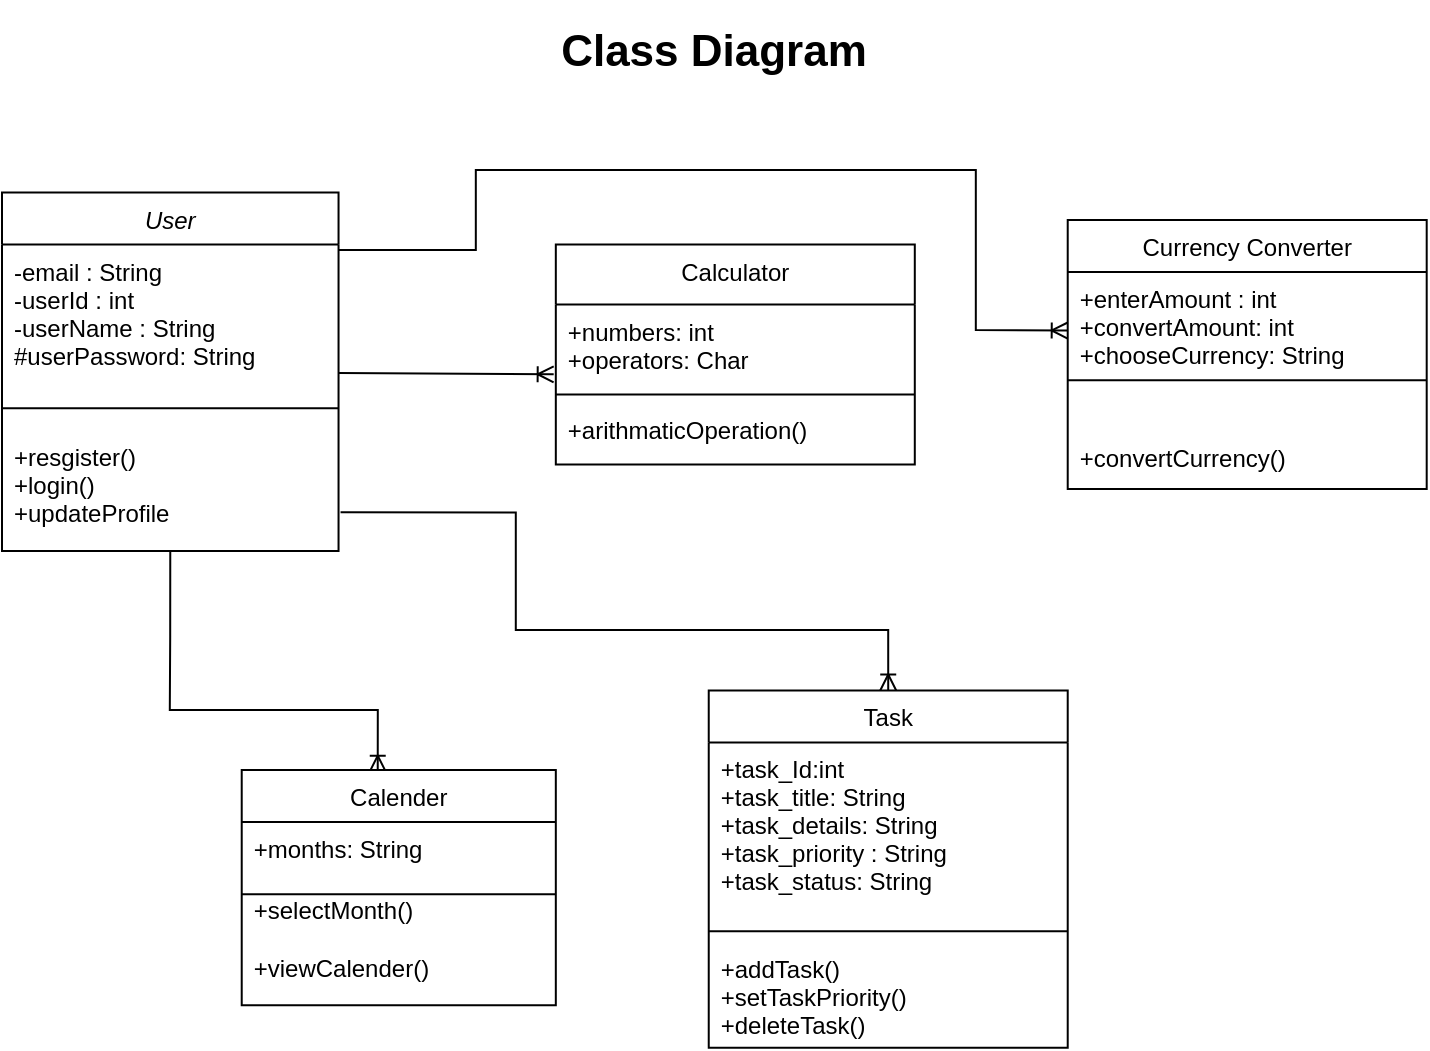 <mxfile version="20.8.16" type="device"><diagram id="C5RBs43oDa-KdzZeNtuy" name="Page-1"><mxGraphModel dx="1050" dy="621" grid="1" gridSize="10" guides="1" tooltips="1" connect="1" arrows="1" fold="1" page="1" pageScale="1" pageWidth="1169" pageHeight="827" math="0" shadow="0"><root><mxCell id="WIyWlLk6GJQsqaUBKTNV-0"/><mxCell id="WIyWlLk6GJQsqaUBKTNV-1" parent="WIyWlLk6GJQsqaUBKTNV-0"/><mxCell id="3G_nqtKBuznjA8db-Nge-6" value="" style="group" parent="WIyWlLk6GJQsqaUBKTNV-1" vertex="1" connectable="0"><mxGeometry x="228.0" y="151.995" width="712.35" height="522.935" as="geometry"/></mxCell><mxCell id="Jzywt6QjfIOVta-LIc7C-18" value="&lt;b style=&quot;font-size: 22px;&quot;&gt;&lt;font style=&quot;font-size: 22px;&quot;&gt;Class Diagram&lt;/font&gt;&lt;/b&gt;" style="text;html=1;strokeColor=none;fillColor=none;align=center;verticalAlign=middle;whiteSpace=wrap;rounded=0;container=0;fontSize=22;" parent="3G_nqtKBuznjA8db-Nge-6" vertex="1"><mxGeometry x="109.384" y="8" width="493.59" height="33.195" as="geometry"/></mxCell><mxCell id="3G_nqtKBuznjA8db-Nge-5" value="" style="group" parent="3G_nqtKBuznjA8db-Nge-6" vertex="1" connectable="0"><mxGeometry y="84.005" width="712.35" height="438.93" as="geometry"/></mxCell><mxCell id="zkfFHV4jXpPFQw0GAbJ--0" value="User" style="swimlane;fontStyle=2;align=center;verticalAlign=top;childLayout=stackLayout;horizontal=1;startSize=26;horizontalStack=0;resizeParent=1;resizeLast=0;collapsible=1;marginBottom=0;rounded=0;shadow=0;strokeWidth=1;container=0;" parent="3G_nqtKBuznjA8db-Nge-5" vertex="1"><mxGeometry y="11.26" width="168.269" height="179.253" as="geometry"><mxRectangle x="230" y="140" width="160" height="26" as="alternateBounds"/></mxGeometry></mxCell><mxCell id="zkfFHV4jXpPFQw0GAbJ--17" value="Calculator" style="swimlane;fontStyle=0;align=center;verticalAlign=top;childLayout=stackLayout;horizontal=1;startSize=30;horizontalStack=0;resizeParent=1;resizeLast=0;collapsible=1;marginBottom=0;rounded=0;shadow=0;strokeWidth=1;container=0;" parent="3G_nqtKBuznjA8db-Nge-5" vertex="1"><mxGeometry x="276.91" y="37.26" width="179.49" height="110" as="geometry"><mxRectangle x="550" y="140" width="160" height="26" as="alternateBounds"/></mxGeometry></mxCell><mxCell id="zkfFHV4jXpPFQw0GAbJ--18" value="+numbers: int&#10;+operators: Char&#10;" style="text;align=left;verticalAlign=top;spacingLeft=4;spacingRight=4;overflow=hidden;rotatable=0;points=[[0,0.5],[1,0.5]];portConstraint=eastwest;container=0;" parent="zkfFHV4jXpPFQw0GAbJ--17" vertex="1"><mxGeometry y="30" width="179.49" height="40.61" as="geometry"/></mxCell><mxCell id="zkfFHV4jXpPFQw0GAbJ--23" value="" style="line;html=1;strokeWidth=1;align=left;verticalAlign=middle;spacingTop=-1;spacingLeft=3;spacingRight=3;rotatable=0;labelPosition=right;points=[];portConstraint=eastwest;container=0;" parent="zkfFHV4jXpPFQw0GAbJ--17" vertex="1"><mxGeometry y="70.61" width="179.49" height="8.852" as="geometry"/></mxCell><mxCell id="zkfFHV4jXpPFQw0GAbJ--24" value="+arithmaticOperation()" style="text;align=left;verticalAlign=top;spacingLeft=4;spacingRight=4;overflow=hidden;rotatable=0;points=[[0,0.5],[1,0.5]];portConstraint=eastwest;container=0;" parent="zkfFHV4jXpPFQw0GAbJ--17" vertex="1"><mxGeometry y="79.462" width="179.49" height="27.83" as="geometry"/></mxCell><mxCell id="3G_nqtKBuznjA8db-Nge-3" style="rounded=0;orthogonalLoop=1;jettySize=auto;html=1;entryX=-0.006;entryY=0.86;entryDx=0;entryDy=0;entryPerimeter=0;startArrow=none;startFill=0;endArrow=ERoneToMany;endFill=0;" parent="3G_nqtKBuznjA8db-Nge-5" source="zkfFHV4jXpPFQw0GAbJ--0" target="zkfFHV4jXpPFQw0GAbJ--18" edge="1"><mxGeometry relative="1" as="geometry"/></mxCell><mxCell id="Jzywt6QjfIOVta-LIc7C-11" value="" style="fontSize=12;html=1;endArrow=ERoneToMany;endFill=0;rounded=0;entryX=0.433;entryY=0.007;entryDx=0;entryDy=0;entryPerimeter=0;exitX=0.5;exitY=1;exitDx=0;exitDy=0;edgeStyle=orthogonalEdgeStyle;" parent="3G_nqtKBuznjA8db-Nge-5" source="zkfFHV4jXpPFQw0GAbJ--0" target="xSiO9oR9Ftz4N0pRQ7x_-0" edge="1"><mxGeometry width="100" height="100" relative="1" as="geometry"><mxPoint x="-44.872" y="166.17" as="sourcePoint"/><mxPoint x="33.654" y="254.69" as="targetPoint"/><Array as="points"><mxPoint x="83.91" y="233"/><mxPoint x="83.91" y="270"/><mxPoint x="154.91" y="270"/></Array></mxGeometry></mxCell><mxCell id="zkfFHV4jXpPFQw0GAbJ--3" value="-email : String&#10;-userId : int&#10;-userName : String&#10;#userPassword: String&#10;" style="text;align=left;verticalAlign=top;spacingLeft=4;spacingRight=4;overflow=hidden;rotatable=0;points=[[0,0.5],[1,0.5]];portConstraint=eastwest;rounded=0;shadow=0;html=0;container=0;" parent="3G_nqtKBuznjA8db-Nge-5" vertex="1"><mxGeometry y="37.26" width="168.269" height="70.816" as="geometry"/></mxCell><mxCell id="zkfFHV4jXpPFQw0GAbJ--4" value="" style="line;html=1;strokeWidth=1;align=left;verticalAlign=middle;spacingTop=-1;spacingLeft=3;spacingRight=3;rotatable=0;labelPosition=right;points=[];portConstraint=eastwest;container=0;" parent="3G_nqtKBuznjA8db-Nge-5" vertex="1"><mxGeometry y="108.076" width="168.269" height="22.13" as="geometry"/></mxCell><mxCell id="zkfFHV4jXpPFQw0GAbJ--5" value="+resgister()&#10;+login()&#10;+updateProfile&#10;" style="text;align=left;verticalAlign=top;spacingLeft=4;spacingRight=4;overflow=hidden;rotatable=0;points=[[0,0.5],[1,0.5]];portConstraint=eastwest;container=0;" parent="3G_nqtKBuznjA8db-Nge-5" vertex="1"><mxGeometry y="130.206" width="168.269" height="57.538" as="geometry"/></mxCell><mxCell id="3G_nqtKBuznjA8db-Nge-0" value="" style="group" parent="3G_nqtKBuznjA8db-Nge-5" vertex="1" connectable="0"><mxGeometry x="353.367" y="260.22" width="179.493" height="178.71" as="geometry"/></mxCell><mxCell id="ZRJKcRkmmN9o2DIwPPLE-38" value="Task" style="swimlane;fontStyle=0;align=center;verticalAlign=top;childLayout=stackLayout;horizontal=1;startSize=26;horizontalStack=0;resizeParent=1;resizeLast=0;collapsible=1;marginBottom=0;rounded=0;shadow=0;strokeWidth=1;container=0;" parent="3G_nqtKBuznjA8db-Nge-0" vertex="1"><mxGeometry x="0.003" width="179.49" height="178.71" as="geometry"><mxRectangle x="340" y="380" width="170" height="26" as="alternateBounds"/></mxGeometry></mxCell><mxCell id="ZRJKcRkmmN9o2DIwPPLE-39" value="+task_Id:int&#10;+task_title: String&#10;+task_details: String&#10;+task_priority : String&#10;+task_status: String" style="text;align=left;verticalAlign=top;spacingLeft=4;spacingRight=4;overflow=hidden;rotatable=0;points=[[0,0.5],[1,0.5]];portConstraint=eastwest;container=0;" parent="3G_nqtKBuznjA8db-Nge-0" vertex="1"><mxGeometry x="0.003" y="26" width="179.49" height="82.71" as="geometry"/></mxCell><mxCell id="ZRJKcRkmmN9o2DIwPPLE-40" value="" style="line;html=1;strokeWidth=1;align=left;verticalAlign=middle;spacingTop=-1;spacingLeft=3;spacingRight=3;rotatable=0;labelPosition=right;points=[];portConstraint=eastwest;container=0;" parent="3G_nqtKBuznjA8db-Nge-0" vertex="1"><mxGeometry x="0.003" y="68.71" width="179.49" height="103.34" as="geometry"/></mxCell><mxCell id="ZRJKcRkmmN9o2DIwPPLE-41" value="+addTask()&#10;+setTaskPriority()&#10;+deleteTask()" style="text;align=left;verticalAlign=top;spacingLeft=4;spacingRight=4;overflow=hidden;rotatable=0;points=[[0,0.5],[1,0.5]];portConstraint=eastwest;rounded=0;shadow=0;html=0;container=0;" parent="3G_nqtKBuznjA8db-Nge-0" vertex="1"><mxGeometry y="125.575" width="179.487" height="46.473" as="geometry"/></mxCell><mxCell id="Jzywt6QjfIOVta-LIc7C-6" value="" style="fontSize=12;html=1;endArrow=none;rounded=0;exitX=0.5;exitY=0;exitDx=0;exitDy=0;entryX=1.006;entryY=0.712;entryDx=0;entryDy=0;entryPerimeter=0;edgeStyle=orthogonalEdgeStyle;endFill=0;startArrow=ERoneToMany;startFill=0;" parent="3G_nqtKBuznjA8db-Nge-5" source="ZRJKcRkmmN9o2DIwPPLE-38" target="zkfFHV4jXpPFQw0GAbJ--5" edge="1"><mxGeometry width="100" height="100" relative="1" as="geometry"><mxPoint x="504.808" y="265.755" as="sourcePoint"/><mxPoint x="67.308" y="199.365" as="targetPoint"/><Array as="points"><mxPoint x="442.91" y="230"/><mxPoint x="256.91" y="230"/><mxPoint x="256.91" y="171"/></Array></mxGeometry></mxCell><mxCell id="3G_nqtKBuznjA8db-Nge-1" value="" style="group" parent="3G_nqtKBuznjA8db-Nge-5" vertex="1" connectable="0"><mxGeometry x="119.858" y="300" width="157.052" height="117.65" as="geometry"/></mxCell><mxCell id="xSiO9oR9Ftz4N0pRQ7x_-0" value="Calender" style="swimlane;fontStyle=0;align=center;verticalAlign=top;childLayout=stackLayout;horizontal=1;startSize=26;horizontalStack=0;resizeParent=1;resizeLast=0;collapsible=1;marginBottom=0;rounded=0;shadow=0;strokeWidth=1;container=0;" parent="3G_nqtKBuznjA8db-Nge-1" vertex="1"><mxGeometry x="0.002" width="157.05" height="117.65" as="geometry"><mxRectangle x="550" y="140" width="160" height="26" as="alternateBounds"/></mxGeometry></mxCell><mxCell id="xSiO9oR9Ftz4N0pRQ7x_-1" value="+months: String&#10;" style="text;align=left;verticalAlign=top;spacingLeft=4;spacingRight=4;overflow=hidden;rotatable=0;points=[[0,0.5],[1,0.5]];portConstraint=eastwest;container=0;" parent="xSiO9oR9Ftz4N0pRQ7x_-0" vertex="1"><mxGeometry y="26" width="157.05" height="30.65" as="geometry"/></mxCell><mxCell id="xSiO9oR9Ftz4N0pRQ7x_-4" value="+selectMonth()&#10;" style="text;align=left;verticalAlign=top;spacingLeft=4;spacingRight=4;overflow=hidden;rotatable=0;points=[[0,0.5],[1,0.5]];portConstraint=eastwest;container=0;" parent="xSiO9oR9Ftz4N0pRQ7x_-0" vertex="1"><mxGeometry y="56.65" width="157.05" height="28.769" as="geometry"/></mxCell><mxCell id="xSiO9oR9Ftz4N0pRQ7x_-8" value="+viewCalender()&#10;" style="text;align=left;verticalAlign=top;spacingLeft=4;spacingRight=4;overflow=hidden;rotatable=0;points=[[0,0.5],[1,0.5]];portConstraint=eastwest;container=0;" parent="xSiO9oR9Ftz4N0pRQ7x_-0" vertex="1"><mxGeometry y="85.419" width="157.05" height="28.769" as="geometry"/></mxCell><mxCell id="xSiO9oR9Ftz4N0pRQ7x_-3" value="" style="line;html=1;strokeWidth=1;align=left;verticalAlign=middle;spacingTop=-1;spacingLeft=3;spacingRight=3;rotatable=0;labelPosition=right;points=[];portConstraint=eastwest;container=0;" parent="3G_nqtKBuznjA8db-Nge-1" vertex="1"><mxGeometry y="57.653" width="157.051" height="8.852" as="geometry"/></mxCell><mxCell id="3G_nqtKBuznjA8db-Nge-2" value="" style="group" parent="3G_nqtKBuznjA8db-Nge-5" vertex="1" connectable="0"><mxGeometry x="532.86" y="25" width="179.49" height="134.52" as="geometry"/></mxCell><mxCell id="Jzywt6QjfIOVta-LIc7C-2" value="Currency Converter" style="swimlane;fontStyle=0;align=center;verticalAlign=top;childLayout=stackLayout;horizontal=1;startSize=26;horizontalStack=0;resizeParent=1;resizeLast=0;collapsible=1;marginBottom=0;rounded=0;shadow=0;strokeWidth=1;container=0;" parent="3G_nqtKBuznjA8db-Nge-2" vertex="1"><mxGeometry width="179.49" height="134.52" as="geometry"><mxRectangle x="550" y="140" width="160" height="26" as="alternateBounds"/></mxGeometry></mxCell><mxCell id="Jzywt6QjfIOVta-LIc7C-3" value="+enterAmount : int&#10;+convertAmount: int&#10;+chooseCurrency: String" style="text;align=left;verticalAlign=top;spacingLeft=4;spacingRight=4;overflow=hidden;rotatable=0;points=[[0,0.5],[1,0.5]];portConstraint=eastwest;container=0;" parent="3G_nqtKBuznjA8db-Nge-2" vertex="1"><mxGeometry y="26" width="179.49" height="58.52" as="geometry"/></mxCell><mxCell id="Jzywt6QjfIOVta-LIc7C-4" value="" style="line;html=1;strokeWidth=1;align=left;verticalAlign=middle;spacingTop=-1;spacingLeft=3;spacingRight=3;rotatable=0;labelPosition=right;points=[];portConstraint=eastwest;container=0;" parent="3G_nqtKBuznjA8db-Nge-2" vertex="1"><mxGeometry x="0.003" y="75.664" width="179.487" height="8.852" as="geometry"/></mxCell><mxCell id="Jzywt6QjfIOVta-LIc7C-5" value="+convertCurrency()" style="text;align=left;verticalAlign=top;spacingLeft=4;spacingRight=4;overflow=hidden;rotatable=0;points=[[0,0.5],[1,0.5]];portConstraint=eastwest;container=0;" parent="3G_nqtKBuznjA8db-Nge-2" vertex="1"><mxGeometry y="105.67" width="179.49" height="28.85" as="geometry"/></mxCell><mxCell id="3G_nqtKBuznjA8db-Nge-4" style="rounded=0;orthogonalLoop=1;jettySize=auto;html=1;entryX=0;entryY=0.5;entryDx=0;entryDy=0;startArrow=none;startFill=0;endArrow=ERoneToMany;endFill=0;" parent="3G_nqtKBuznjA8db-Nge-5" target="Jzywt6QjfIOVta-LIc7C-3" edge="1"><mxGeometry relative="1" as="geometry"><mxPoint x="168.269" y="39.996" as="sourcePoint"/><mxPoint x="275.833" y="40.725" as="targetPoint"/><Array as="points"><mxPoint x="236.91" y="40"/><mxPoint x="236.91"/><mxPoint x="486.91"/><mxPoint x="486.91" y="80"/></Array></mxGeometry></mxCell></root></mxGraphModel></diagram></mxfile>
